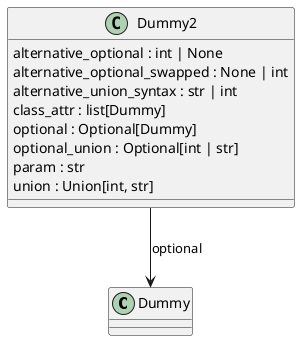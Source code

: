 @startuml classes
set namespaceSeparator none
class "Dummy" as attributes_annotation.Dummy {
}
class "Dummy2" as attributes_annotation.Dummy2 {
  alternative_optional : int | None
  alternative_optional_swapped : None | int
  alternative_union_syntax : str | int
  class_attr : list[Dummy]
  optional : Optional[Dummy]
  optional_union : Optional[int | str]
  param : str
  union : Union[int, str]
}
attributes_annotation.Dummy2 --> attributes_annotation.Dummy : optional
@enduml

